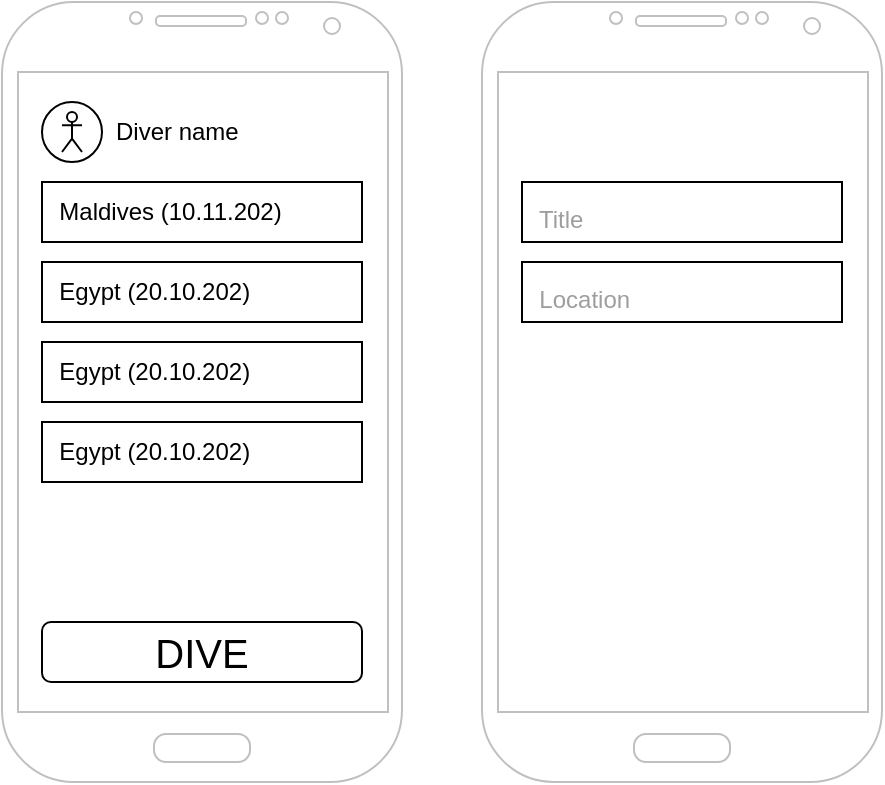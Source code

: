 <mxfile version="15.9.1" type="github">
  <diagram id="a0T8xK7EbyOjU0qBz719" name="Page-1">
    <mxGraphModel dx="618" dy="397" grid="1" gridSize="10" guides="1" tooltips="1" connect="1" arrows="1" fold="1" page="1" pageScale="1" pageWidth="827" pageHeight="1169" math="0" shadow="0">
      <root>
        <mxCell id="0" />
        <mxCell id="1" parent="0" />
        <mxCell id="hqwXjDyqVPsbb0LtHAZh-8" value="" style="verticalLabelPosition=bottom;verticalAlign=top;html=1;shadow=0;dashed=0;strokeWidth=1;shape=mxgraph.android.phone2;strokeColor=#c0c0c0;" vertex="1" parent="1">
          <mxGeometry x="30" y="40" width="200" height="390" as="geometry" />
        </mxCell>
        <mxCell id="hqwXjDyqVPsbb0LtHAZh-10" value="" style="ellipse;whiteSpace=wrap;html=1;aspect=fixed;" vertex="1" parent="1">
          <mxGeometry x="50" y="90" width="30" height="30" as="geometry" />
        </mxCell>
        <mxCell id="hqwXjDyqVPsbb0LtHAZh-11" value="" style="shape=umlActor;verticalLabelPosition=bottom;verticalAlign=top;html=1;outlineConnect=0;" vertex="1" parent="1">
          <mxGeometry x="60" y="95" width="10" height="20" as="geometry" />
        </mxCell>
        <mxCell id="hqwXjDyqVPsbb0LtHAZh-12" value="Diver name" style="text;html=1;strokeColor=none;fillColor=none;align=left;verticalAlign=middle;whiteSpace=wrap;rounded=0;" vertex="1" parent="1">
          <mxGeometry x="85" y="90" width="90" height="30" as="geometry" />
        </mxCell>
        <mxCell id="hqwXjDyqVPsbb0LtHAZh-13" value="&amp;nbsp; Maldives (10.11.202)" style="rounded=0;whiteSpace=wrap;html=1;align=left;" vertex="1" parent="1">
          <mxGeometry x="50" y="130" width="160" height="30" as="geometry" />
        </mxCell>
        <mxCell id="hqwXjDyqVPsbb0LtHAZh-14" value="&amp;nbsp; Egypt (20.10.202)" style="rounded=0;whiteSpace=wrap;html=1;align=left;" vertex="1" parent="1">
          <mxGeometry x="50" y="170" width="160" height="30" as="geometry" />
        </mxCell>
        <mxCell id="hqwXjDyqVPsbb0LtHAZh-15" value="&amp;nbsp; Egypt (20.10.202)" style="rounded=0;whiteSpace=wrap;html=1;align=left;" vertex="1" parent="1">
          <mxGeometry x="50" y="210" width="160" height="30" as="geometry" />
        </mxCell>
        <mxCell id="hqwXjDyqVPsbb0LtHAZh-16" value="&amp;nbsp; Egypt (20.10.202)" style="rounded=0;whiteSpace=wrap;html=1;align=left;" vertex="1" parent="1">
          <mxGeometry x="50" y="250" width="160" height="30" as="geometry" />
        </mxCell>
        <mxCell id="hqwXjDyqVPsbb0LtHAZh-17" value="DIVE" style="rounded=1;whiteSpace=wrap;html=1;fontSize=20;" vertex="1" parent="1">
          <mxGeometry x="50" y="350" width="160" height="30" as="geometry" />
        </mxCell>
        <mxCell id="hqwXjDyqVPsbb0LtHAZh-19" value="" style="verticalLabelPosition=bottom;verticalAlign=top;html=1;shadow=0;dashed=0;strokeWidth=1;shape=mxgraph.android.phone2;strokeColor=#c0c0c0;" vertex="1" parent="1">
          <mxGeometry x="270" y="40" width="200" height="390" as="geometry" />
        </mxCell>
        <mxCell id="hqwXjDyqVPsbb0LtHAZh-26" value="&lt;p&gt;&lt;font style=&quot;font-size: 12px ; line-height: 1&quot; color=&quot;#9e9e9e&quot;&gt;&amp;nbsp; Title&lt;/font&gt;&lt;/p&gt;" style="rounded=0;whiteSpace=wrap;html=1;fontSize=20;align=left;" vertex="1" parent="1">
          <mxGeometry x="290" y="130" width="160" height="30" as="geometry" />
        </mxCell>
        <mxCell id="hqwXjDyqVPsbb0LtHAZh-27" value="&lt;p&gt;&lt;font style=&quot;font-size: 12px ; line-height: 1&quot; color=&quot;#9e9e9e&quot;&gt;&amp;nbsp; Location&lt;/font&gt;&lt;/p&gt;" style="rounded=0;whiteSpace=wrap;html=1;fontSize=20;align=left;" vertex="1" parent="1">
          <mxGeometry x="290" y="170" width="160" height="30" as="geometry" />
        </mxCell>
      </root>
    </mxGraphModel>
  </diagram>
</mxfile>
